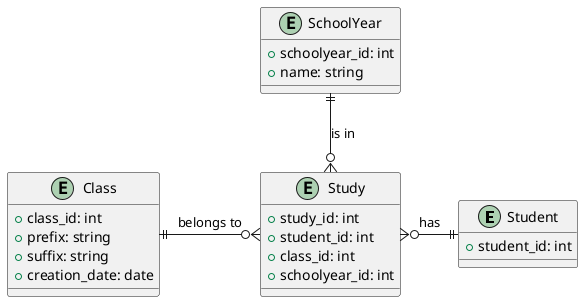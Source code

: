@startuml ed-schedule-calculated-study-entity
entity "Student" as Student {
    + student_id: int
}

entity "Study" as Study {
    + study_id: int
    + student_id: int
    + class_id: int
    + schoolyear_id: int
}

entity "Class" as Class {
    + class_id: int
    + prefix: string
    + suffix: string
    + creation_date: date
}

entity "SchoolYear" as SchoolYear {
    + schoolyear_id: int
    + name: string
}

Student ||-left-o{ Study : "has"
Class ||-o{ Study : "belongs to"
Study }o-up-|| SchoolYear : "is in"
@enduml